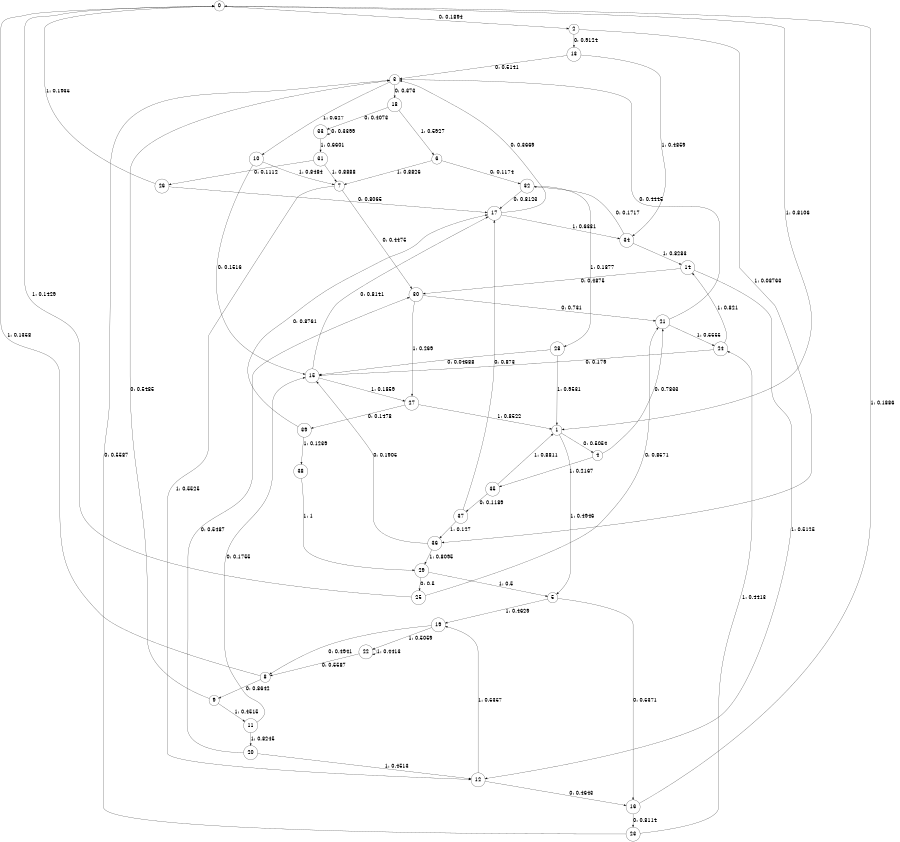 digraph "ch13faceL9" {
size = "6,8.5";
ratio = "fill";
node [shape = circle];
node [fontsize = 24];
edge [fontsize = 24];
0 -> 2 [label = "0: 0.1894   "];
0 -> 1 [label = "1: 0.8106   "];
1 -> 4 [label = "0: 0.5054   "];
1 -> 5 [label = "1: 0.4946   "];
2 -> 13 [label = "0: 0.9124   "];
2 -> 36 [label = "1: 0.08763  "];
3 -> 18 [label = "0: 0.373    "];
3 -> 10 [label = "1: 0.627    "];
4 -> 21 [label = "0: 0.7833   "];
4 -> 35 [label = "1: 0.2167   "];
5 -> 16 [label = "0: 0.5371   "];
5 -> 19 [label = "1: 0.4629   "];
6 -> 32 [label = "0: 0.1174   "];
6 -> 7 [label = "1: 0.8826   "];
7 -> 30 [label = "0: 0.4475   "];
7 -> 12 [label = "1: 0.5525   "];
8 -> 9 [label = "0: 0.8642   "];
8 -> 0 [label = "1: 0.1358   "];
9 -> 3 [label = "0: 0.5485   "];
9 -> 11 [label = "1: 0.4515   "];
10 -> 15 [label = "0: 0.1516   "];
10 -> 7 [label = "1: 0.8484   "];
11 -> 15 [label = "0: 0.1755   "];
11 -> 20 [label = "1: 0.8245   "];
12 -> 16 [label = "0: 0.4643   "];
12 -> 19 [label = "1: 0.5357   "];
13 -> 3 [label = "0: 0.5141   "];
13 -> 34 [label = "1: 0.4859   "];
14 -> 30 [label = "0: 0.4875   "];
14 -> 12 [label = "1: 0.5125   "];
15 -> 17 [label = "0: 0.8141   "];
15 -> 27 [label = "1: 0.1859   "];
16 -> 23 [label = "0: 0.8114   "];
16 -> 0 [label = "1: 0.1886   "];
17 -> 3 [label = "0: 0.3669   "];
17 -> 34 [label = "1: 0.6331   "];
18 -> 33 [label = "0: 0.4073   "];
18 -> 6 [label = "1: 0.5927   "];
19 -> 8 [label = "0: 0.4941   "];
19 -> 22 [label = "1: 0.5059   "];
20 -> 30 [label = "0: 0.5487   "];
20 -> 12 [label = "1: 0.4513   "];
21 -> 3 [label = "0: 0.4445   "];
21 -> 24 [label = "1: 0.5555   "];
22 -> 8 [label = "0: 0.5587   "];
22 -> 22 [label = "1: 0.4413   "];
23 -> 3 [label = "0: 0.5587   "];
23 -> 24 [label = "1: 0.4413   "];
24 -> 15 [label = "0: 0.179    "];
24 -> 14 [label = "1: 0.821    "];
25 -> 21 [label = "0: 0.8571   "];
25 -> 0 [label = "1: 0.1429   "];
26 -> 17 [label = "0: 0.8065   "];
26 -> 0 [label = "1: 0.1935   "];
27 -> 39 [label = "0: 0.1478   "];
27 -> 1 [label = "1: 0.8522   "];
28 -> 15 [label = "0: 0.04688  "];
28 -> 1 [label = "1: 0.9531   "];
29 -> 25 [label = "0: 0.5      "];
29 -> 5 [label = "1: 0.5      "];
30 -> 21 [label = "0: 0.731    "];
30 -> 27 [label = "1: 0.269    "];
31 -> 26 [label = "0: 0.1112   "];
31 -> 7 [label = "1: 0.8888   "];
32 -> 17 [label = "0: 0.8123   "];
32 -> 28 [label = "1: 0.1877   "];
33 -> 33 [label = "0: 0.3399   "];
33 -> 31 [label = "1: 0.6601   "];
34 -> 32 [label = "0: 0.1717   "];
34 -> 14 [label = "1: 0.8283   "];
35 -> 37 [label = "0: 0.1189   "];
35 -> 1 [label = "1: 0.8811   "];
36 -> 15 [label = "0: 0.1905   "];
36 -> 29 [label = "1: 0.8095   "];
37 -> 17 [label = "0: 0.873    "];
37 -> 36 [label = "1: 0.127    "];
38 -> 29 [label = "1: 1        "];
39 -> 17 [label = "0: 0.8761   "];
39 -> 38 [label = "1: 0.1239   "];
}